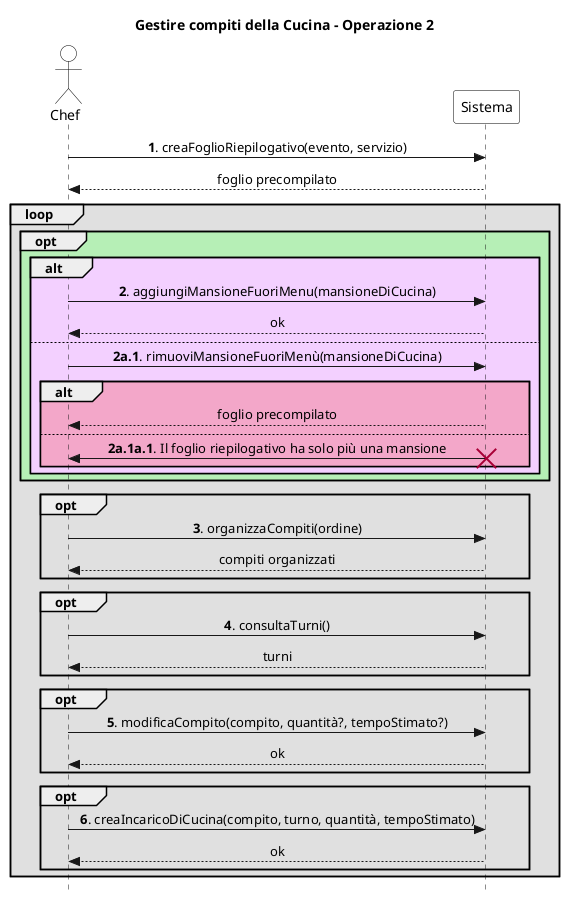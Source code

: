 @startuml
skinparam Style strictuml
skinparam SequenceMessageAlign center

skinparam sequence {
    ActorBorderColor Black
    ActorBackgroundColor White
    ParticipantBorderColor Black
    ParticipantBackgroundColor White
}

actor Chef
participant Sistema

title Gestire compiti della Cucina - Operazione 2

Chef -> Sistema: **1**. creaFoglioRiepilogativo(evento, servizio)
return foglio precompilato

loop #e0e0e0
    opt #b6efb6
        alt #f3d0ff
            Chef -> Sistema: **2**. aggiungiMansioneFuoriMenu(mansioneDiCucina)
            return ok
        else
            Chef -> Sistema: **2a.1**. rimuoviMansioneFuoriMenù(mansioneDiCucina)
            alt #f3a7c9
                return foglio precompilato
            else
                Chef <- Sistema: **2a.1a.1**. Il foglio riepilogativo ha solo più una mansione
                destroy Sistema
            end
        end
    end

    opt #e0e0e0
        Chef -> Sistema: **3**. organizzaCompiti(ordine)
        return compiti organizzati
    end

    opt #e0e0e0
        Chef -> Sistema: **4**. consultaTurni()
        return turni
    end

    opt #e0e0e0
        Chef -> Sistema: **5**. modificaCompito(compito, quantità?, tempoStimato?)
        return ok
    end

    opt #e0e0e0
        Chef -> Sistema: **6**. creaIncaricoDiCucina(compito, turno, quantità, tempoStimato)
        return ok
    end

end


@enduml